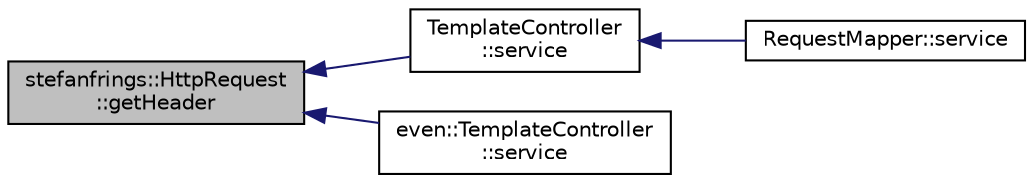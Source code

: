 digraph "stefanfrings::HttpRequest::getHeader"
{
  edge [fontname="Helvetica",fontsize="10",labelfontname="Helvetica",labelfontsize="10"];
  node [fontname="Helvetica",fontsize="10",shape=record];
  rankdir="LR";
  Node20 [label="stefanfrings::HttpRequest\l::getHeader",height=0.2,width=0.4,color="black", fillcolor="grey75", style="filled", fontcolor="black"];
  Node20 -> Node21 [dir="back",color="midnightblue",fontsize="10",style="solid",fontname="Helvetica"];
  Node21 [label="TemplateController\l::service",height=0.2,width=0.4,color="black", fillcolor="white", style="filled",URL="$class_template_controller.html#ad34c48cf60094e0deb73aa7145e93eac"];
  Node21 -> Node22 [dir="back",color="midnightblue",fontsize="10",style="solid",fontname="Helvetica"];
  Node22 [label="RequestMapper::service",height=0.2,width=0.4,color="black", fillcolor="white", style="filled",URL="$class_request_mapper.html#a5faa3e99e8599b260d2c9ec1479b6419"];
  Node20 -> Node23 [dir="back",color="midnightblue",fontsize="10",style="solid",fontname="Helvetica"];
  Node23 [label="even::TemplateController\l::service",height=0.2,width=0.4,color="black", fillcolor="white", style="filled",URL="$classeven_1_1_template_controller.html#ad34c48cf60094e0deb73aa7145e93eac"];
}
